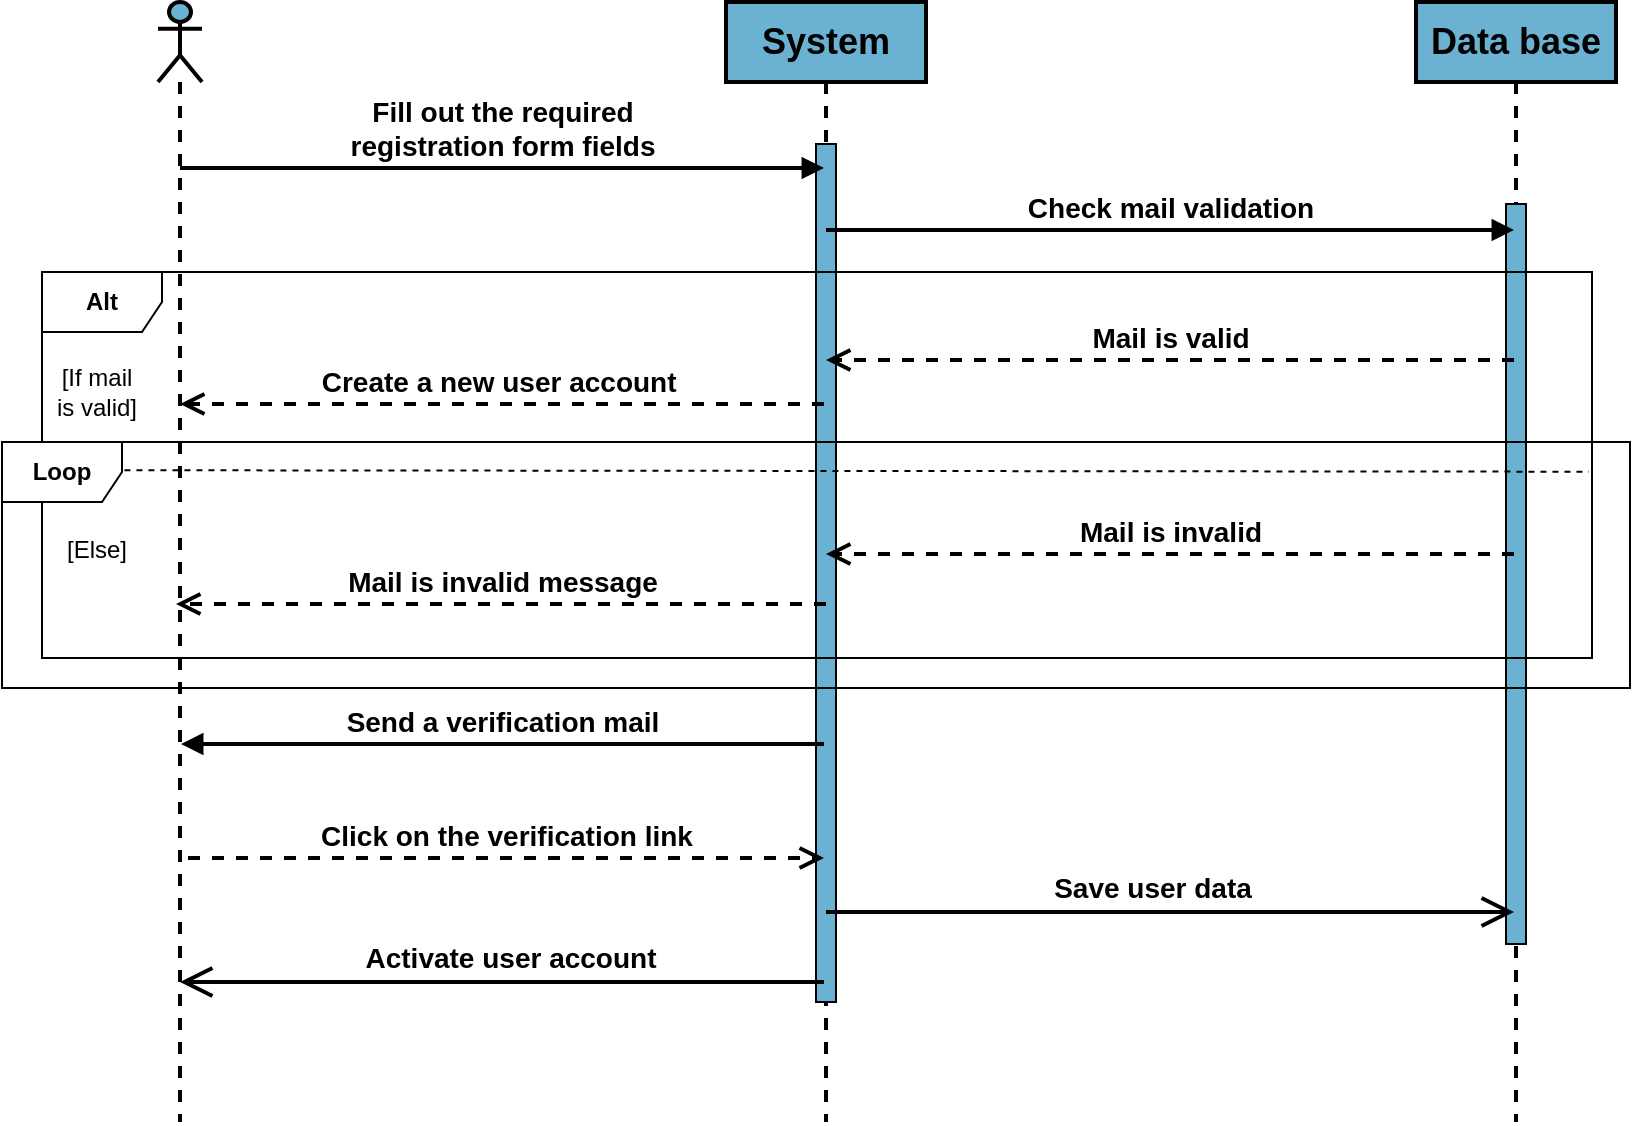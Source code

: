 <mxfile version="23.1.5" type="device">
  <diagram name="Page-1" id="O-xKSkLPYl-1Bb56oxQh">
    <mxGraphModel dx="1036" dy="614" grid="0" gridSize="10" guides="1" tooltips="1" connect="1" arrows="1" fold="1" page="1" pageScale="1" pageWidth="827" pageHeight="1169" math="0" shadow="0">
      <root>
        <mxCell id="0" />
        <mxCell id="1" parent="0" />
        <mxCell id="yFhiEoL9sG4I5cicUTSf-3" value="" style="shape=umlLifeline;perimeter=lifelinePerimeter;whiteSpace=wrap;html=1;container=1;dropTarget=0;collapsible=0;recursiveResize=0;outlineConnect=0;portConstraint=eastwest;newEdgeStyle={&quot;curved&quot;:0,&quot;rounded&quot;:0};participant=umlActor;fillColor=#6BB1D2;strokeWidth=2;" parent="1" vertex="1">
          <mxGeometry x="79" y="28" width="22" height="560" as="geometry" />
        </mxCell>
        <mxCell id="yFhiEoL9sG4I5cicUTSf-4" value="&lt;font style=&quot;font-size: 18px;&quot;&gt;&lt;b&gt;System&lt;/b&gt;&lt;/font&gt;" style="shape=umlLifeline;perimeter=lifelinePerimeter;whiteSpace=wrap;html=1;container=1;dropTarget=0;collapsible=0;recursiveResize=0;outlineConnect=0;portConstraint=eastwest;newEdgeStyle={&quot;curved&quot;:0,&quot;rounded&quot;:0};fillColor=#6BB1D2;strokeWidth=2;" parent="1" vertex="1">
          <mxGeometry x="363" y="28" width="100" height="560" as="geometry" />
        </mxCell>
        <mxCell id="hkRPH7-JD0FmCtIVeHMC-1" value="" style="html=1;points=[[0,0,0,0,5],[0,1,0,0,-5],[1,0,0,0,5],[1,1,0,0,-5]];perimeter=orthogonalPerimeter;outlineConnect=0;targetShapes=umlLifeline;portConstraint=eastwest;newEdgeStyle={&quot;curved&quot;:0,&quot;rounded&quot;:0};fillColor=#6BB1D2;" parent="yFhiEoL9sG4I5cicUTSf-4" vertex="1">
          <mxGeometry x="45" y="71" width="10" height="429" as="geometry" />
        </mxCell>
        <mxCell id="yFhiEoL9sG4I5cicUTSf-6" value="&lt;font style=&quot;font-size: 18px;&quot;&gt;&lt;b&gt;Data base&lt;/b&gt;&lt;/font&gt;" style="shape=umlLifeline;perimeter=lifelinePerimeter;whiteSpace=wrap;html=1;container=1;dropTarget=0;collapsible=0;recursiveResize=0;outlineConnect=0;portConstraint=eastwest;newEdgeStyle={&quot;curved&quot;:0,&quot;rounded&quot;:0};fillColor=#6BB1D2;strokeWidth=2;" parent="1" vertex="1">
          <mxGeometry x="708" y="28" width="100" height="560" as="geometry" />
        </mxCell>
        <mxCell id="hkRPH7-JD0FmCtIVeHMC-3" value="" style="html=1;points=[[0,0,0,0,5],[0,1,0,0,-5],[1,0,0,0,5],[1,1,0,0,-5]];perimeter=orthogonalPerimeter;outlineConnect=0;targetShapes=umlLifeline;portConstraint=eastwest;newEdgeStyle={&quot;curved&quot;:0,&quot;rounded&quot;:0};fillColor=#6BB1D2;" parent="yFhiEoL9sG4I5cicUTSf-6" vertex="1">
          <mxGeometry x="45" y="101" width="10" height="370" as="geometry" />
        </mxCell>
        <mxCell id="yFhiEoL9sG4I5cicUTSf-9" value="&lt;font style=&quot;font-size: 14px;&quot;&gt;&lt;b&gt;Check mail validation&lt;/b&gt;&lt;/font&gt;" style="html=1;verticalAlign=bottom;endArrow=block;curved=0;rounded=0;strokeWidth=2;" parent="1" edge="1">
          <mxGeometry width="80" relative="1" as="geometry">
            <mxPoint x="413" y="142" as="sourcePoint" />
            <mxPoint x="757" y="142" as="targetPoint" />
          </mxGeometry>
        </mxCell>
        <mxCell id="yFhiEoL9sG4I5cicUTSf-10" value="&lt;font style=&quot;font-size: 14px;&quot;&gt;&lt;b&gt;Mail is valid&lt;/b&gt;&lt;/font&gt;" style="html=1;verticalAlign=bottom;endArrow=open;dashed=1;endSize=8;curved=0;rounded=0;strokeWidth=2;" parent="1" edge="1">
          <mxGeometry relative="1" as="geometry">
            <mxPoint x="757" y="207" as="sourcePoint" />
            <mxPoint x="413" y="207" as="targetPoint" />
          </mxGeometry>
        </mxCell>
        <mxCell id="yFhiEoL9sG4I5cicUTSf-11" value="&lt;font style=&quot;font-size: 14px;&quot;&gt;&lt;b&gt;Mail is invalid&lt;/b&gt;&lt;/font&gt;" style="html=1;verticalAlign=bottom;endArrow=open;dashed=1;endSize=8;curved=0;rounded=0;strokeWidth=2;" parent="1" edge="1">
          <mxGeometry relative="1" as="geometry">
            <mxPoint x="757" y="304" as="sourcePoint" />
            <mxPoint x="413" y="304" as="targetPoint" />
          </mxGeometry>
        </mxCell>
        <mxCell id="yFhiEoL9sG4I5cicUTSf-17" value="&lt;b&gt;Alt&lt;/b&gt;" style="shape=umlFrame;whiteSpace=wrap;html=1;pointerEvents=0;" parent="1" vertex="1">
          <mxGeometry x="21" y="163" width="775" height="193" as="geometry" />
        </mxCell>
        <mxCell id="yFhiEoL9sG4I5cicUTSf-22" value="[If mail&lt;br&gt;is valid]" style="text;html=1;align=center;verticalAlign=middle;resizable=0;points=[];autosize=1;strokeColor=none;fillColor=none;" parent="1" vertex="1">
          <mxGeometry x="19" y="202" width="58" height="41" as="geometry" />
        </mxCell>
        <mxCell id="yFhiEoL9sG4I5cicUTSf-23" value="" style="endArrow=none;dashed=1;html=1;rounded=0;entryX=0.998;entryY=0.507;entryDx=0;entryDy=0;entryPerimeter=0;exitX=-0.001;exitY=0.503;exitDx=0;exitDy=0;exitPerimeter=0;strokeWidth=1;" parent="1" edge="1">
          <mxGeometry width="50" height="50" relative="1" as="geometry">
            <mxPoint x="20.225" y="262.079" as="sourcePoint" />
            <mxPoint x="794.45" y="262.851" as="targetPoint" />
          </mxGeometry>
        </mxCell>
        <mxCell id="yFhiEoL9sG4I5cicUTSf-24" value="[Else]" style="text;html=1;align=center;verticalAlign=middle;resizable=0;points=[];autosize=1;strokeColor=none;fillColor=none;" parent="1" vertex="1">
          <mxGeometry x="24" y="289" width="48" height="26" as="geometry" />
        </mxCell>
        <mxCell id="OQSpTz7OSguxNGqay04v-1" value="" style="endArrow=open;endFill=1;endSize=12;html=1;rounded=0;strokeWidth=2;" parent="1" edge="1">
          <mxGeometry width="160" relative="1" as="geometry">
            <mxPoint x="412" y="518" as="sourcePoint" />
            <mxPoint x="90" y="518" as="targetPoint" />
          </mxGeometry>
        </mxCell>
        <mxCell id="OQSpTz7OSguxNGqay04v-19" value="&lt;b&gt;&lt;font style=&quot;font-size: 14px;&quot;&gt;Activate user account&lt;/font&gt;&lt;/b&gt;" style="edgeLabel;html=1;align=center;verticalAlign=middle;resizable=0;points=[];" parent="OQSpTz7OSguxNGqay04v-1" vertex="1" connectable="0">
          <mxGeometry x="0.093" y="2" relative="1" as="geometry">
            <mxPoint x="19" y="-14" as="offset" />
          </mxGeometry>
        </mxCell>
        <mxCell id="OQSpTz7OSguxNGqay04v-10" value="&lt;font style=&quot;font-size: 14px;&quot;&gt;&lt;b&gt;Create a new user account&amp;nbsp;&lt;/b&gt;&lt;/font&gt;" style="html=1;verticalAlign=bottom;endArrow=open;dashed=1;endSize=8;curved=0;rounded=0;strokeWidth=2;" parent="1" source="yFhiEoL9sG4I5cicUTSf-4" edge="1">
          <mxGeometry relative="1" as="geometry">
            <mxPoint x="412" y="226" as="sourcePoint" />
            <mxPoint x="90" y="229" as="targetPoint" />
          </mxGeometry>
        </mxCell>
        <mxCell id="OQSpTz7OSguxNGqay04v-13" value="&lt;b style=&quot;border-color: var(--border-color); font-size: 14px;&quot;&gt;Fill out the required&lt;br style=&quot;border-color: var(--border-color);&quot;&gt;registration form fields&lt;/b&gt;" style="html=1;verticalAlign=bottom;endArrow=block;curved=0;rounded=0;strokeWidth=2;" parent="1" edge="1">
          <mxGeometry width="80" relative="1" as="geometry">
            <mxPoint x="90" y="111" as="sourcePoint" />
            <mxPoint x="412" y="111" as="targetPoint" />
          </mxGeometry>
        </mxCell>
        <mxCell id="OQSpTz7OSguxNGqay04v-15" value="&lt;font style=&quot;font-size: 14px;&quot;&gt;&lt;b&gt;Mail is invalid message&lt;/b&gt;&lt;/font&gt;" style="html=1;verticalAlign=bottom;endArrow=open;dashed=1;endSize=8;curved=0;rounded=0;strokeWidth=2;" parent="1" edge="1">
          <mxGeometry relative="1" as="geometry">
            <mxPoint x="413" y="329" as="sourcePoint" />
            <mxPoint x="88" y="329" as="targetPoint" />
          </mxGeometry>
        </mxCell>
        <mxCell id="OQSpTz7OSguxNGqay04v-16" value="&lt;span style=&quot;font-size: 14px;&quot;&gt;&lt;b&gt;Send a verification mail&lt;/b&gt;&lt;/span&gt;" style="html=1;verticalAlign=bottom;endArrow=block;curved=0;rounded=0;strokeWidth=2;" parent="1" target="yFhiEoL9sG4I5cicUTSf-3" edge="1">
          <mxGeometry width="80" relative="1" as="geometry">
            <mxPoint x="412" y="399" as="sourcePoint" />
            <mxPoint x="78" y="399" as="targetPoint" />
          </mxGeometry>
        </mxCell>
        <mxCell id="OQSpTz7OSguxNGqay04v-17" value="&lt;font style=&quot;font-size: 14px;&quot;&gt;&lt;b&gt;Click on the verification link&lt;/b&gt;&lt;/font&gt;" style="html=1;verticalAlign=bottom;endArrow=open;dashed=1;endSize=8;curved=0;rounded=0;strokeWidth=2;" parent="1" edge="1">
          <mxGeometry relative="1" as="geometry">
            <mxPoint x="94" y="456" as="sourcePoint" />
            <mxPoint x="412" y="456" as="targetPoint" />
          </mxGeometry>
        </mxCell>
        <mxCell id="OQSpTz7OSguxNGqay04v-22" value="" style="endArrow=open;endFill=1;endSize=12;html=1;rounded=0;strokeWidth=2;" parent="1" edge="1">
          <mxGeometry width="160" relative="1" as="geometry">
            <mxPoint x="413" y="483" as="sourcePoint" />
            <mxPoint x="757" y="483" as="targetPoint" />
          </mxGeometry>
        </mxCell>
        <mxCell id="OQSpTz7OSguxNGqay04v-23" value="&lt;span style=&quot;font-size: 14px;&quot;&gt;&lt;b&gt;Save user data&lt;/b&gt;&lt;/span&gt;" style="edgeLabel;html=1;align=center;verticalAlign=middle;resizable=0;points=[];" parent="OQSpTz7OSguxNGqay04v-22" vertex="1" connectable="0">
          <mxGeometry x="0.093" y="2" relative="1" as="geometry">
            <mxPoint x="-25" y="-10" as="offset" />
          </mxGeometry>
        </mxCell>
        <mxCell id="l2MwB7gc6YeMdWQXfjej-1" value="&lt;b&gt;Loop&lt;/b&gt;" style="shape=umlFrame;whiteSpace=wrap;html=1;pointerEvents=0;" vertex="1" parent="1">
          <mxGeometry x="1" y="248" width="814" height="123" as="geometry" />
        </mxCell>
      </root>
    </mxGraphModel>
  </diagram>
</mxfile>
